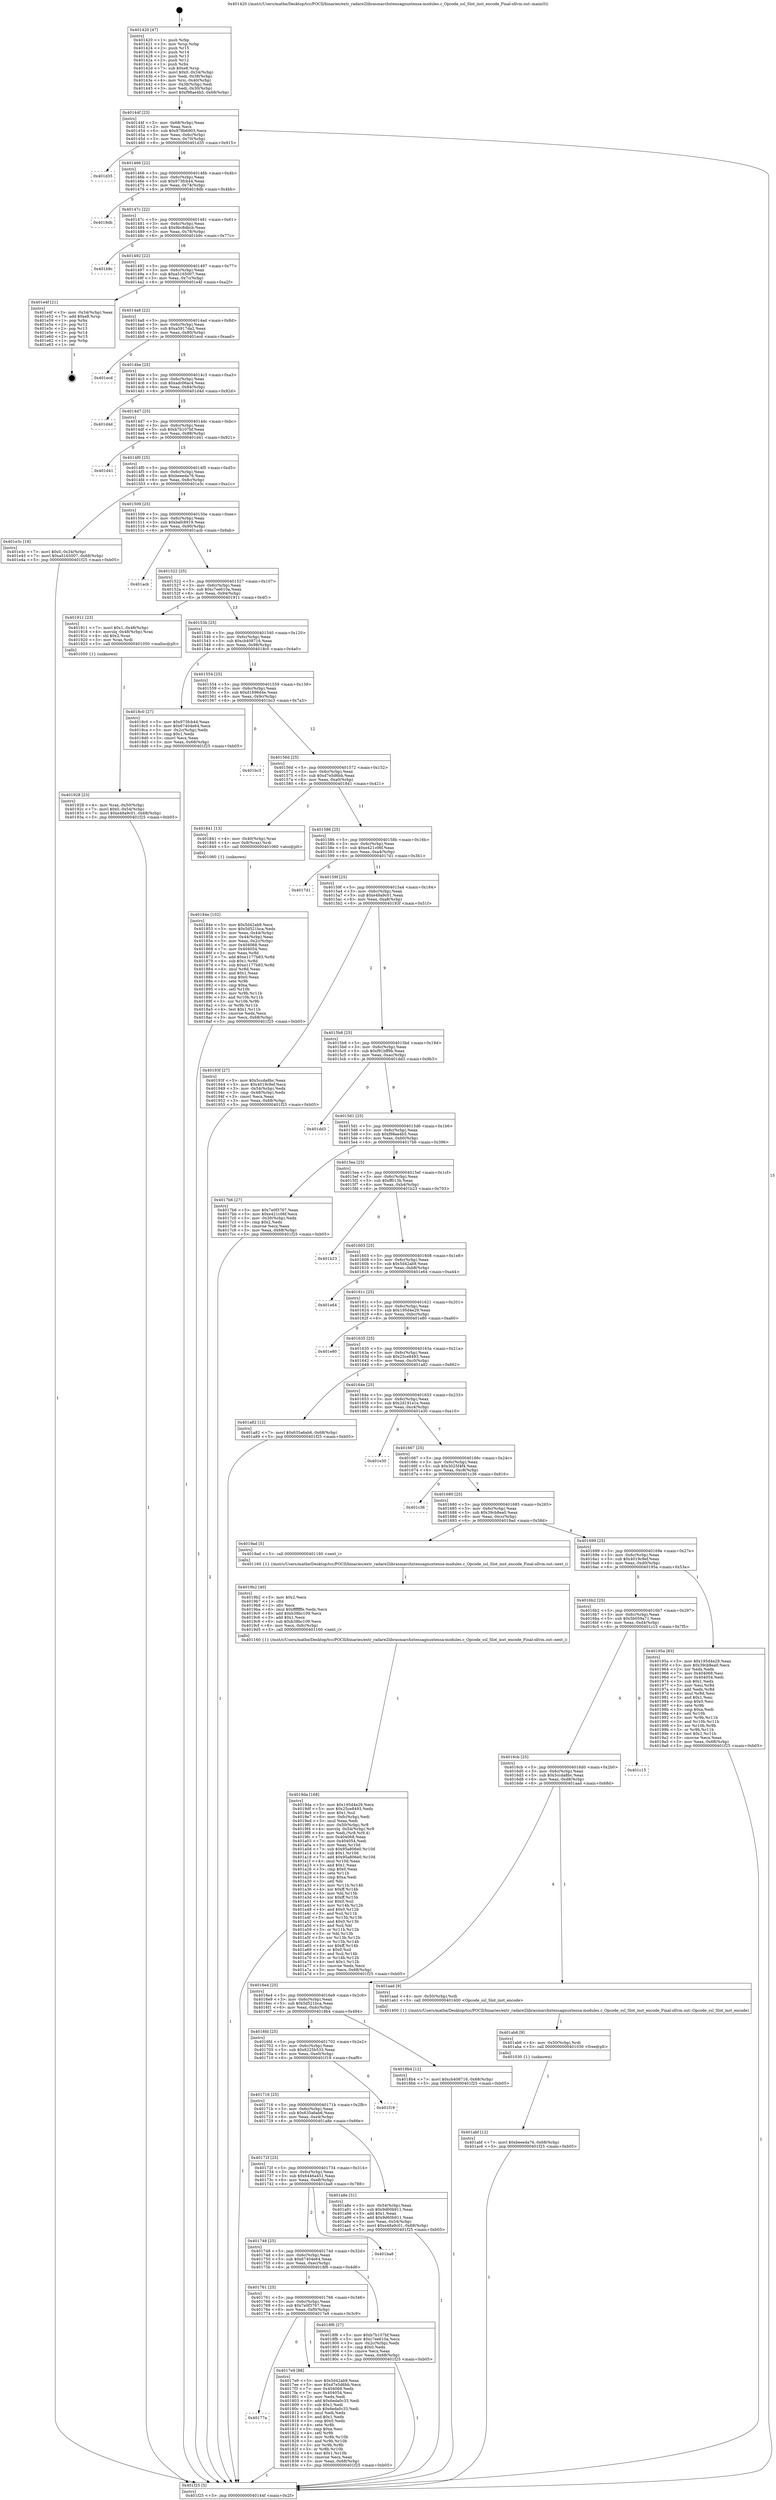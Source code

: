 digraph "0x401420" {
  label = "0x401420 (/mnt/c/Users/mathe/Desktop/tcc/POCII/binaries/extr_radare2librasmarchxtensagnuxtensa-modules.c_Opcode_ssl_Slot_inst_encode_Final-ollvm.out::main(0))"
  labelloc = "t"
  node[shape=record]

  Entry [label="",width=0.3,height=0.3,shape=circle,fillcolor=black,style=filled]
  "0x40144f" [label="{
     0x40144f [23]\l
     | [instrs]\l
     &nbsp;&nbsp;0x40144f \<+3\>: mov -0x68(%rbp),%eax\l
     &nbsp;&nbsp;0x401452 \<+2\>: mov %eax,%ecx\l
     &nbsp;&nbsp;0x401454 \<+6\>: sub $0x878b6903,%ecx\l
     &nbsp;&nbsp;0x40145a \<+3\>: mov %eax,-0x6c(%rbp)\l
     &nbsp;&nbsp;0x40145d \<+3\>: mov %ecx,-0x70(%rbp)\l
     &nbsp;&nbsp;0x401460 \<+6\>: je 0000000000401d35 \<main+0x915\>\l
  }"]
  "0x401d35" [label="{
     0x401d35\l
  }", style=dashed]
  "0x401466" [label="{
     0x401466 [22]\l
     | [instrs]\l
     &nbsp;&nbsp;0x401466 \<+5\>: jmp 000000000040146b \<main+0x4b\>\l
     &nbsp;&nbsp;0x40146b \<+3\>: mov -0x6c(%rbp),%eax\l
     &nbsp;&nbsp;0x40146e \<+5\>: sub $0x973fcb44,%eax\l
     &nbsp;&nbsp;0x401473 \<+3\>: mov %eax,-0x74(%rbp)\l
     &nbsp;&nbsp;0x401476 \<+6\>: je 00000000004018db \<main+0x4bb\>\l
  }"]
  Exit [label="",width=0.3,height=0.3,shape=circle,fillcolor=black,style=filled,peripheries=2]
  "0x4018db" [label="{
     0x4018db\l
  }", style=dashed]
  "0x40147c" [label="{
     0x40147c [22]\l
     | [instrs]\l
     &nbsp;&nbsp;0x40147c \<+5\>: jmp 0000000000401481 \<main+0x61\>\l
     &nbsp;&nbsp;0x401481 \<+3\>: mov -0x6c(%rbp),%eax\l
     &nbsp;&nbsp;0x401484 \<+5\>: sub $0x9bc8dbcb,%eax\l
     &nbsp;&nbsp;0x401489 \<+3\>: mov %eax,-0x78(%rbp)\l
     &nbsp;&nbsp;0x40148c \<+6\>: je 0000000000401b9c \<main+0x77c\>\l
  }"]
  "0x401abf" [label="{
     0x401abf [12]\l
     | [instrs]\l
     &nbsp;&nbsp;0x401abf \<+7\>: movl $0xbeeeda76,-0x68(%rbp)\l
     &nbsp;&nbsp;0x401ac6 \<+5\>: jmp 0000000000401f25 \<main+0xb05\>\l
  }"]
  "0x401b9c" [label="{
     0x401b9c\l
  }", style=dashed]
  "0x401492" [label="{
     0x401492 [22]\l
     | [instrs]\l
     &nbsp;&nbsp;0x401492 \<+5\>: jmp 0000000000401497 \<main+0x77\>\l
     &nbsp;&nbsp;0x401497 \<+3\>: mov -0x6c(%rbp),%eax\l
     &nbsp;&nbsp;0x40149a \<+5\>: sub $0xa5165007,%eax\l
     &nbsp;&nbsp;0x40149f \<+3\>: mov %eax,-0x7c(%rbp)\l
     &nbsp;&nbsp;0x4014a2 \<+6\>: je 0000000000401e4f \<main+0xa2f\>\l
  }"]
  "0x401ab6" [label="{
     0x401ab6 [9]\l
     | [instrs]\l
     &nbsp;&nbsp;0x401ab6 \<+4\>: mov -0x50(%rbp),%rdi\l
     &nbsp;&nbsp;0x401aba \<+5\>: call 0000000000401030 \<free@plt\>\l
     | [calls]\l
     &nbsp;&nbsp;0x401030 \{1\} (unknown)\l
  }"]
  "0x401e4f" [label="{
     0x401e4f [21]\l
     | [instrs]\l
     &nbsp;&nbsp;0x401e4f \<+3\>: mov -0x34(%rbp),%eax\l
     &nbsp;&nbsp;0x401e52 \<+7\>: add $0xe8,%rsp\l
     &nbsp;&nbsp;0x401e59 \<+1\>: pop %rbx\l
     &nbsp;&nbsp;0x401e5a \<+2\>: pop %r12\l
     &nbsp;&nbsp;0x401e5c \<+2\>: pop %r13\l
     &nbsp;&nbsp;0x401e5e \<+2\>: pop %r14\l
     &nbsp;&nbsp;0x401e60 \<+2\>: pop %r15\l
     &nbsp;&nbsp;0x401e62 \<+1\>: pop %rbp\l
     &nbsp;&nbsp;0x401e63 \<+1\>: ret\l
  }"]
  "0x4014a8" [label="{
     0x4014a8 [22]\l
     | [instrs]\l
     &nbsp;&nbsp;0x4014a8 \<+5\>: jmp 00000000004014ad \<main+0x8d\>\l
     &nbsp;&nbsp;0x4014ad \<+3\>: mov -0x6c(%rbp),%eax\l
     &nbsp;&nbsp;0x4014b0 \<+5\>: sub $0xa5917da2,%eax\l
     &nbsp;&nbsp;0x4014b5 \<+3\>: mov %eax,-0x80(%rbp)\l
     &nbsp;&nbsp;0x4014b8 \<+6\>: je 0000000000401ecd \<main+0xaad\>\l
  }"]
  "0x4019da" [label="{
     0x4019da [168]\l
     | [instrs]\l
     &nbsp;&nbsp;0x4019da \<+5\>: mov $0x195d4e29,%ecx\l
     &nbsp;&nbsp;0x4019df \<+5\>: mov $0x25ce8493,%edx\l
     &nbsp;&nbsp;0x4019e4 \<+3\>: mov $0x1,%sil\l
     &nbsp;&nbsp;0x4019e7 \<+6\>: mov -0xfc(%rbp),%edi\l
     &nbsp;&nbsp;0x4019ed \<+3\>: imul %eax,%edi\l
     &nbsp;&nbsp;0x4019f0 \<+4\>: mov -0x50(%rbp),%r8\l
     &nbsp;&nbsp;0x4019f4 \<+4\>: movslq -0x54(%rbp),%r9\l
     &nbsp;&nbsp;0x4019f8 \<+4\>: mov %edi,(%r8,%r9,4)\l
     &nbsp;&nbsp;0x4019fc \<+7\>: mov 0x404068,%eax\l
     &nbsp;&nbsp;0x401a03 \<+7\>: mov 0x404054,%edi\l
     &nbsp;&nbsp;0x401a0a \<+3\>: mov %eax,%r10d\l
     &nbsp;&nbsp;0x401a0d \<+7\>: sub $0x95a806e0,%r10d\l
     &nbsp;&nbsp;0x401a14 \<+4\>: sub $0x1,%r10d\l
     &nbsp;&nbsp;0x401a18 \<+7\>: add $0x95a806e0,%r10d\l
     &nbsp;&nbsp;0x401a1f \<+4\>: imul %r10d,%eax\l
     &nbsp;&nbsp;0x401a23 \<+3\>: and $0x1,%eax\l
     &nbsp;&nbsp;0x401a26 \<+3\>: cmp $0x0,%eax\l
     &nbsp;&nbsp;0x401a29 \<+4\>: sete %r11b\l
     &nbsp;&nbsp;0x401a2d \<+3\>: cmp $0xa,%edi\l
     &nbsp;&nbsp;0x401a30 \<+3\>: setl %bl\l
     &nbsp;&nbsp;0x401a33 \<+3\>: mov %r11b,%r14b\l
     &nbsp;&nbsp;0x401a36 \<+4\>: xor $0xff,%r14b\l
     &nbsp;&nbsp;0x401a3a \<+3\>: mov %bl,%r15b\l
     &nbsp;&nbsp;0x401a3d \<+4\>: xor $0xff,%r15b\l
     &nbsp;&nbsp;0x401a41 \<+4\>: xor $0x0,%sil\l
     &nbsp;&nbsp;0x401a45 \<+3\>: mov %r14b,%r12b\l
     &nbsp;&nbsp;0x401a48 \<+4\>: and $0x0,%r12b\l
     &nbsp;&nbsp;0x401a4c \<+3\>: and %sil,%r11b\l
     &nbsp;&nbsp;0x401a4f \<+3\>: mov %r15b,%r13b\l
     &nbsp;&nbsp;0x401a52 \<+4\>: and $0x0,%r13b\l
     &nbsp;&nbsp;0x401a56 \<+3\>: and %sil,%bl\l
     &nbsp;&nbsp;0x401a59 \<+3\>: or %r11b,%r12b\l
     &nbsp;&nbsp;0x401a5c \<+3\>: or %bl,%r13b\l
     &nbsp;&nbsp;0x401a5f \<+3\>: xor %r13b,%r12b\l
     &nbsp;&nbsp;0x401a62 \<+3\>: or %r15b,%r14b\l
     &nbsp;&nbsp;0x401a65 \<+4\>: xor $0xff,%r14b\l
     &nbsp;&nbsp;0x401a69 \<+4\>: or $0x0,%sil\l
     &nbsp;&nbsp;0x401a6d \<+3\>: and %sil,%r14b\l
     &nbsp;&nbsp;0x401a70 \<+3\>: or %r14b,%r12b\l
     &nbsp;&nbsp;0x401a73 \<+4\>: test $0x1,%r12b\l
     &nbsp;&nbsp;0x401a77 \<+3\>: cmovne %edx,%ecx\l
     &nbsp;&nbsp;0x401a7a \<+3\>: mov %ecx,-0x68(%rbp)\l
     &nbsp;&nbsp;0x401a7d \<+5\>: jmp 0000000000401f25 \<main+0xb05\>\l
  }"]
  "0x401ecd" [label="{
     0x401ecd\l
  }", style=dashed]
  "0x4014be" [label="{
     0x4014be [25]\l
     | [instrs]\l
     &nbsp;&nbsp;0x4014be \<+5\>: jmp 00000000004014c3 \<main+0xa3\>\l
     &nbsp;&nbsp;0x4014c3 \<+3\>: mov -0x6c(%rbp),%eax\l
     &nbsp;&nbsp;0x4014c6 \<+5\>: sub $0xadc06ac4,%eax\l
     &nbsp;&nbsp;0x4014cb \<+6\>: mov %eax,-0x84(%rbp)\l
     &nbsp;&nbsp;0x4014d1 \<+6\>: je 0000000000401d4d \<main+0x92d\>\l
  }"]
  "0x4019b2" [label="{
     0x4019b2 [40]\l
     | [instrs]\l
     &nbsp;&nbsp;0x4019b2 \<+5\>: mov $0x2,%ecx\l
     &nbsp;&nbsp;0x4019b7 \<+1\>: cltd\l
     &nbsp;&nbsp;0x4019b8 \<+2\>: idiv %ecx\l
     &nbsp;&nbsp;0x4019ba \<+6\>: imul $0xfffffffe,%edx,%ecx\l
     &nbsp;&nbsp;0x4019c0 \<+6\>: add $0xb38bc109,%ecx\l
     &nbsp;&nbsp;0x4019c6 \<+3\>: add $0x1,%ecx\l
     &nbsp;&nbsp;0x4019c9 \<+6\>: sub $0xb38bc109,%ecx\l
     &nbsp;&nbsp;0x4019cf \<+6\>: mov %ecx,-0xfc(%rbp)\l
     &nbsp;&nbsp;0x4019d5 \<+5\>: call 0000000000401160 \<next_i\>\l
     | [calls]\l
     &nbsp;&nbsp;0x401160 \{1\} (/mnt/c/Users/mathe/Desktop/tcc/POCII/binaries/extr_radare2librasmarchxtensagnuxtensa-modules.c_Opcode_ssl_Slot_inst_encode_Final-ollvm.out::next_i)\l
  }"]
  "0x401d4d" [label="{
     0x401d4d\l
  }", style=dashed]
  "0x4014d7" [label="{
     0x4014d7 [25]\l
     | [instrs]\l
     &nbsp;&nbsp;0x4014d7 \<+5\>: jmp 00000000004014dc \<main+0xbc\>\l
     &nbsp;&nbsp;0x4014dc \<+3\>: mov -0x6c(%rbp),%eax\l
     &nbsp;&nbsp;0x4014df \<+5\>: sub $0xb7b107bf,%eax\l
     &nbsp;&nbsp;0x4014e4 \<+6\>: mov %eax,-0x88(%rbp)\l
     &nbsp;&nbsp;0x4014ea \<+6\>: je 0000000000401d41 \<main+0x921\>\l
  }"]
  "0x401928" [label="{
     0x401928 [23]\l
     | [instrs]\l
     &nbsp;&nbsp;0x401928 \<+4\>: mov %rax,-0x50(%rbp)\l
     &nbsp;&nbsp;0x40192c \<+7\>: movl $0x0,-0x54(%rbp)\l
     &nbsp;&nbsp;0x401933 \<+7\>: movl $0xe48a9c01,-0x68(%rbp)\l
     &nbsp;&nbsp;0x40193a \<+5\>: jmp 0000000000401f25 \<main+0xb05\>\l
  }"]
  "0x401d41" [label="{
     0x401d41\l
  }", style=dashed]
  "0x4014f0" [label="{
     0x4014f0 [25]\l
     | [instrs]\l
     &nbsp;&nbsp;0x4014f0 \<+5\>: jmp 00000000004014f5 \<main+0xd5\>\l
     &nbsp;&nbsp;0x4014f5 \<+3\>: mov -0x6c(%rbp),%eax\l
     &nbsp;&nbsp;0x4014f8 \<+5\>: sub $0xbeeeda76,%eax\l
     &nbsp;&nbsp;0x4014fd \<+6\>: mov %eax,-0x8c(%rbp)\l
     &nbsp;&nbsp;0x401503 \<+6\>: je 0000000000401e3c \<main+0xa1c\>\l
  }"]
  "0x40184e" [label="{
     0x40184e [102]\l
     | [instrs]\l
     &nbsp;&nbsp;0x40184e \<+5\>: mov $0x5d42ab9,%ecx\l
     &nbsp;&nbsp;0x401853 \<+5\>: mov $0x5d521bca,%edx\l
     &nbsp;&nbsp;0x401858 \<+3\>: mov %eax,-0x44(%rbp)\l
     &nbsp;&nbsp;0x40185b \<+3\>: mov -0x44(%rbp),%eax\l
     &nbsp;&nbsp;0x40185e \<+3\>: mov %eax,-0x2c(%rbp)\l
     &nbsp;&nbsp;0x401861 \<+7\>: mov 0x404068,%eax\l
     &nbsp;&nbsp;0x401868 \<+7\>: mov 0x404054,%esi\l
     &nbsp;&nbsp;0x40186f \<+3\>: mov %eax,%r8d\l
     &nbsp;&nbsp;0x401872 \<+7\>: add $0xe1177b83,%r8d\l
     &nbsp;&nbsp;0x401879 \<+4\>: sub $0x1,%r8d\l
     &nbsp;&nbsp;0x40187d \<+7\>: sub $0xe1177b83,%r8d\l
     &nbsp;&nbsp;0x401884 \<+4\>: imul %r8d,%eax\l
     &nbsp;&nbsp;0x401888 \<+3\>: and $0x1,%eax\l
     &nbsp;&nbsp;0x40188b \<+3\>: cmp $0x0,%eax\l
     &nbsp;&nbsp;0x40188e \<+4\>: sete %r9b\l
     &nbsp;&nbsp;0x401892 \<+3\>: cmp $0xa,%esi\l
     &nbsp;&nbsp;0x401895 \<+4\>: setl %r10b\l
     &nbsp;&nbsp;0x401899 \<+3\>: mov %r9b,%r11b\l
     &nbsp;&nbsp;0x40189c \<+3\>: and %r10b,%r11b\l
     &nbsp;&nbsp;0x40189f \<+3\>: xor %r10b,%r9b\l
     &nbsp;&nbsp;0x4018a2 \<+3\>: or %r9b,%r11b\l
     &nbsp;&nbsp;0x4018a5 \<+4\>: test $0x1,%r11b\l
     &nbsp;&nbsp;0x4018a9 \<+3\>: cmovne %edx,%ecx\l
     &nbsp;&nbsp;0x4018ac \<+3\>: mov %ecx,-0x68(%rbp)\l
     &nbsp;&nbsp;0x4018af \<+5\>: jmp 0000000000401f25 \<main+0xb05\>\l
  }"]
  "0x401e3c" [label="{
     0x401e3c [19]\l
     | [instrs]\l
     &nbsp;&nbsp;0x401e3c \<+7\>: movl $0x0,-0x34(%rbp)\l
     &nbsp;&nbsp;0x401e43 \<+7\>: movl $0xa5165007,-0x68(%rbp)\l
     &nbsp;&nbsp;0x401e4a \<+5\>: jmp 0000000000401f25 \<main+0xb05\>\l
  }"]
  "0x401509" [label="{
     0x401509 [25]\l
     | [instrs]\l
     &nbsp;&nbsp;0x401509 \<+5\>: jmp 000000000040150e \<main+0xee\>\l
     &nbsp;&nbsp;0x40150e \<+3\>: mov -0x6c(%rbp),%eax\l
     &nbsp;&nbsp;0x401511 \<+5\>: sub $0xbefc8919,%eax\l
     &nbsp;&nbsp;0x401516 \<+6\>: mov %eax,-0x90(%rbp)\l
     &nbsp;&nbsp;0x40151c \<+6\>: je 0000000000401acb \<main+0x6ab\>\l
  }"]
  "0x40177a" [label="{
     0x40177a\l
  }", style=dashed]
  "0x401acb" [label="{
     0x401acb\l
  }", style=dashed]
  "0x401522" [label="{
     0x401522 [25]\l
     | [instrs]\l
     &nbsp;&nbsp;0x401522 \<+5\>: jmp 0000000000401527 \<main+0x107\>\l
     &nbsp;&nbsp;0x401527 \<+3\>: mov -0x6c(%rbp),%eax\l
     &nbsp;&nbsp;0x40152a \<+5\>: sub $0xc7ee610a,%eax\l
     &nbsp;&nbsp;0x40152f \<+6\>: mov %eax,-0x94(%rbp)\l
     &nbsp;&nbsp;0x401535 \<+6\>: je 0000000000401911 \<main+0x4f1\>\l
  }"]
  "0x4017e9" [label="{
     0x4017e9 [88]\l
     | [instrs]\l
     &nbsp;&nbsp;0x4017e9 \<+5\>: mov $0x5d42ab9,%eax\l
     &nbsp;&nbsp;0x4017ee \<+5\>: mov $0xd7e5d6bb,%ecx\l
     &nbsp;&nbsp;0x4017f3 \<+7\>: mov 0x404068,%edx\l
     &nbsp;&nbsp;0x4017fa \<+7\>: mov 0x404054,%esi\l
     &nbsp;&nbsp;0x401801 \<+2\>: mov %edx,%edi\l
     &nbsp;&nbsp;0x401803 \<+6\>: add $0x6eda0c33,%edi\l
     &nbsp;&nbsp;0x401809 \<+3\>: sub $0x1,%edi\l
     &nbsp;&nbsp;0x40180c \<+6\>: sub $0x6eda0c33,%edi\l
     &nbsp;&nbsp;0x401812 \<+3\>: imul %edi,%edx\l
     &nbsp;&nbsp;0x401815 \<+3\>: and $0x1,%edx\l
     &nbsp;&nbsp;0x401818 \<+3\>: cmp $0x0,%edx\l
     &nbsp;&nbsp;0x40181b \<+4\>: sete %r8b\l
     &nbsp;&nbsp;0x40181f \<+3\>: cmp $0xa,%esi\l
     &nbsp;&nbsp;0x401822 \<+4\>: setl %r9b\l
     &nbsp;&nbsp;0x401826 \<+3\>: mov %r8b,%r10b\l
     &nbsp;&nbsp;0x401829 \<+3\>: and %r9b,%r10b\l
     &nbsp;&nbsp;0x40182c \<+3\>: xor %r9b,%r8b\l
     &nbsp;&nbsp;0x40182f \<+3\>: or %r8b,%r10b\l
     &nbsp;&nbsp;0x401832 \<+4\>: test $0x1,%r10b\l
     &nbsp;&nbsp;0x401836 \<+3\>: cmovne %ecx,%eax\l
     &nbsp;&nbsp;0x401839 \<+3\>: mov %eax,-0x68(%rbp)\l
     &nbsp;&nbsp;0x40183c \<+5\>: jmp 0000000000401f25 \<main+0xb05\>\l
  }"]
  "0x401911" [label="{
     0x401911 [23]\l
     | [instrs]\l
     &nbsp;&nbsp;0x401911 \<+7\>: movl $0x1,-0x48(%rbp)\l
     &nbsp;&nbsp;0x401918 \<+4\>: movslq -0x48(%rbp),%rax\l
     &nbsp;&nbsp;0x40191c \<+4\>: shl $0x2,%rax\l
     &nbsp;&nbsp;0x401920 \<+3\>: mov %rax,%rdi\l
     &nbsp;&nbsp;0x401923 \<+5\>: call 0000000000401050 \<malloc@plt\>\l
     | [calls]\l
     &nbsp;&nbsp;0x401050 \{1\} (unknown)\l
  }"]
  "0x40153b" [label="{
     0x40153b [25]\l
     | [instrs]\l
     &nbsp;&nbsp;0x40153b \<+5\>: jmp 0000000000401540 \<main+0x120\>\l
     &nbsp;&nbsp;0x401540 \<+3\>: mov -0x6c(%rbp),%eax\l
     &nbsp;&nbsp;0x401543 \<+5\>: sub $0xcb408716,%eax\l
     &nbsp;&nbsp;0x401548 \<+6\>: mov %eax,-0x98(%rbp)\l
     &nbsp;&nbsp;0x40154e \<+6\>: je 00000000004018c0 \<main+0x4a0\>\l
  }"]
  "0x401761" [label="{
     0x401761 [25]\l
     | [instrs]\l
     &nbsp;&nbsp;0x401761 \<+5\>: jmp 0000000000401766 \<main+0x346\>\l
     &nbsp;&nbsp;0x401766 \<+3\>: mov -0x6c(%rbp),%eax\l
     &nbsp;&nbsp;0x401769 \<+5\>: sub $0x7e0f3767,%eax\l
     &nbsp;&nbsp;0x40176e \<+6\>: mov %eax,-0xf0(%rbp)\l
     &nbsp;&nbsp;0x401774 \<+6\>: je 00000000004017e9 \<main+0x3c9\>\l
  }"]
  "0x4018c0" [label="{
     0x4018c0 [27]\l
     | [instrs]\l
     &nbsp;&nbsp;0x4018c0 \<+5\>: mov $0x973fcb44,%eax\l
     &nbsp;&nbsp;0x4018c5 \<+5\>: mov $0x67404e64,%ecx\l
     &nbsp;&nbsp;0x4018ca \<+3\>: mov -0x2c(%rbp),%edx\l
     &nbsp;&nbsp;0x4018cd \<+3\>: cmp $0x1,%edx\l
     &nbsp;&nbsp;0x4018d0 \<+3\>: cmovl %ecx,%eax\l
     &nbsp;&nbsp;0x4018d3 \<+3\>: mov %eax,-0x68(%rbp)\l
     &nbsp;&nbsp;0x4018d6 \<+5\>: jmp 0000000000401f25 \<main+0xb05\>\l
  }"]
  "0x401554" [label="{
     0x401554 [25]\l
     | [instrs]\l
     &nbsp;&nbsp;0x401554 \<+5\>: jmp 0000000000401559 \<main+0x139\>\l
     &nbsp;&nbsp;0x401559 \<+3\>: mov -0x6c(%rbp),%eax\l
     &nbsp;&nbsp;0x40155c \<+5\>: sub $0xd1696d4e,%eax\l
     &nbsp;&nbsp;0x401561 \<+6\>: mov %eax,-0x9c(%rbp)\l
     &nbsp;&nbsp;0x401567 \<+6\>: je 0000000000401bc3 \<main+0x7a3\>\l
  }"]
  "0x4018f6" [label="{
     0x4018f6 [27]\l
     | [instrs]\l
     &nbsp;&nbsp;0x4018f6 \<+5\>: mov $0xb7b107bf,%eax\l
     &nbsp;&nbsp;0x4018fb \<+5\>: mov $0xc7ee610a,%ecx\l
     &nbsp;&nbsp;0x401900 \<+3\>: mov -0x2c(%rbp),%edx\l
     &nbsp;&nbsp;0x401903 \<+3\>: cmp $0x0,%edx\l
     &nbsp;&nbsp;0x401906 \<+3\>: cmove %ecx,%eax\l
     &nbsp;&nbsp;0x401909 \<+3\>: mov %eax,-0x68(%rbp)\l
     &nbsp;&nbsp;0x40190c \<+5\>: jmp 0000000000401f25 \<main+0xb05\>\l
  }"]
  "0x401bc3" [label="{
     0x401bc3\l
  }", style=dashed]
  "0x40156d" [label="{
     0x40156d [25]\l
     | [instrs]\l
     &nbsp;&nbsp;0x40156d \<+5\>: jmp 0000000000401572 \<main+0x152\>\l
     &nbsp;&nbsp;0x401572 \<+3\>: mov -0x6c(%rbp),%eax\l
     &nbsp;&nbsp;0x401575 \<+5\>: sub $0xd7e5d6bb,%eax\l
     &nbsp;&nbsp;0x40157a \<+6\>: mov %eax,-0xa0(%rbp)\l
     &nbsp;&nbsp;0x401580 \<+6\>: je 0000000000401841 \<main+0x421\>\l
  }"]
  "0x401748" [label="{
     0x401748 [25]\l
     | [instrs]\l
     &nbsp;&nbsp;0x401748 \<+5\>: jmp 000000000040174d \<main+0x32d\>\l
     &nbsp;&nbsp;0x40174d \<+3\>: mov -0x6c(%rbp),%eax\l
     &nbsp;&nbsp;0x401750 \<+5\>: sub $0x67404e64,%eax\l
     &nbsp;&nbsp;0x401755 \<+6\>: mov %eax,-0xec(%rbp)\l
     &nbsp;&nbsp;0x40175b \<+6\>: je 00000000004018f6 \<main+0x4d6\>\l
  }"]
  "0x401841" [label="{
     0x401841 [13]\l
     | [instrs]\l
     &nbsp;&nbsp;0x401841 \<+4\>: mov -0x40(%rbp),%rax\l
     &nbsp;&nbsp;0x401845 \<+4\>: mov 0x8(%rax),%rdi\l
     &nbsp;&nbsp;0x401849 \<+5\>: call 0000000000401060 \<atoi@plt\>\l
     | [calls]\l
     &nbsp;&nbsp;0x401060 \{1\} (unknown)\l
  }"]
  "0x401586" [label="{
     0x401586 [25]\l
     | [instrs]\l
     &nbsp;&nbsp;0x401586 \<+5\>: jmp 000000000040158b \<main+0x16b\>\l
     &nbsp;&nbsp;0x40158b \<+3\>: mov -0x6c(%rbp),%eax\l
     &nbsp;&nbsp;0x40158e \<+5\>: sub $0xe421c06f,%eax\l
     &nbsp;&nbsp;0x401593 \<+6\>: mov %eax,-0xa4(%rbp)\l
     &nbsp;&nbsp;0x401599 \<+6\>: je 00000000004017d1 \<main+0x3b1\>\l
  }"]
  "0x401ba8" [label="{
     0x401ba8\l
  }", style=dashed]
  "0x4017d1" [label="{
     0x4017d1\l
  }", style=dashed]
  "0x40159f" [label="{
     0x40159f [25]\l
     | [instrs]\l
     &nbsp;&nbsp;0x40159f \<+5\>: jmp 00000000004015a4 \<main+0x184\>\l
     &nbsp;&nbsp;0x4015a4 \<+3\>: mov -0x6c(%rbp),%eax\l
     &nbsp;&nbsp;0x4015a7 \<+5\>: sub $0xe48a9c01,%eax\l
     &nbsp;&nbsp;0x4015ac \<+6\>: mov %eax,-0xa8(%rbp)\l
     &nbsp;&nbsp;0x4015b2 \<+6\>: je 000000000040193f \<main+0x51f\>\l
  }"]
  "0x40172f" [label="{
     0x40172f [25]\l
     | [instrs]\l
     &nbsp;&nbsp;0x40172f \<+5\>: jmp 0000000000401734 \<main+0x314\>\l
     &nbsp;&nbsp;0x401734 \<+3\>: mov -0x6c(%rbp),%eax\l
     &nbsp;&nbsp;0x401737 \<+5\>: sub $0x6446a451,%eax\l
     &nbsp;&nbsp;0x40173c \<+6\>: mov %eax,-0xe8(%rbp)\l
     &nbsp;&nbsp;0x401742 \<+6\>: je 0000000000401ba8 \<main+0x788\>\l
  }"]
  "0x40193f" [label="{
     0x40193f [27]\l
     | [instrs]\l
     &nbsp;&nbsp;0x40193f \<+5\>: mov $0x5ccda8bc,%eax\l
     &nbsp;&nbsp;0x401944 \<+5\>: mov $0x4019c9ef,%ecx\l
     &nbsp;&nbsp;0x401949 \<+3\>: mov -0x54(%rbp),%edx\l
     &nbsp;&nbsp;0x40194c \<+3\>: cmp -0x48(%rbp),%edx\l
     &nbsp;&nbsp;0x40194f \<+3\>: cmovl %ecx,%eax\l
     &nbsp;&nbsp;0x401952 \<+3\>: mov %eax,-0x68(%rbp)\l
     &nbsp;&nbsp;0x401955 \<+5\>: jmp 0000000000401f25 \<main+0xb05\>\l
  }"]
  "0x4015b8" [label="{
     0x4015b8 [25]\l
     | [instrs]\l
     &nbsp;&nbsp;0x4015b8 \<+5\>: jmp 00000000004015bd \<main+0x19d\>\l
     &nbsp;&nbsp;0x4015bd \<+3\>: mov -0x6c(%rbp),%eax\l
     &nbsp;&nbsp;0x4015c0 \<+5\>: sub $0xf91bff9b,%eax\l
     &nbsp;&nbsp;0x4015c5 \<+6\>: mov %eax,-0xac(%rbp)\l
     &nbsp;&nbsp;0x4015cb \<+6\>: je 0000000000401dd3 \<main+0x9b3\>\l
  }"]
  "0x401a8e" [label="{
     0x401a8e [31]\l
     | [instrs]\l
     &nbsp;&nbsp;0x401a8e \<+3\>: mov -0x54(%rbp),%eax\l
     &nbsp;&nbsp;0x401a91 \<+5\>: sub $0x9d60b911,%eax\l
     &nbsp;&nbsp;0x401a96 \<+3\>: add $0x1,%eax\l
     &nbsp;&nbsp;0x401a99 \<+5\>: add $0x9d60b911,%eax\l
     &nbsp;&nbsp;0x401a9e \<+3\>: mov %eax,-0x54(%rbp)\l
     &nbsp;&nbsp;0x401aa1 \<+7\>: movl $0xe48a9c01,-0x68(%rbp)\l
     &nbsp;&nbsp;0x401aa8 \<+5\>: jmp 0000000000401f25 \<main+0xb05\>\l
  }"]
  "0x401dd3" [label="{
     0x401dd3\l
  }", style=dashed]
  "0x4015d1" [label="{
     0x4015d1 [25]\l
     | [instrs]\l
     &nbsp;&nbsp;0x4015d1 \<+5\>: jmp 00000000004015d6 \<main+0x1b6\>\l
     &nbsp;&nbsp;0x4015d6 \<+3\>: mov -0x6c(%rbp),%eax\l
     &nbsp;&nbsp;0x4015d9 \<+5\>: sub $0xf98ae4b5,%eax\l
     &nbsp;&nbsp;0x4015de \<+6\>: mov %eax,-0xb0(%rbp)\l
     &nbsp;&nbsp;0x4015e4 \<+6\>: je 00000000004017b6 \<main+0x396\>\l
  }"]
  "0x401716" [label="{
     0x401716 [25]\l
     | [instrs]\l
     &nbsp;&nbsp;0x401716 \<+5\>: jmp 000000000040171b \<main+0x2fb\>\l
     &nbsp;&nbsp;0x40171b \<+3\>: mov -0x6c(%rbp),%eax\l
     &nbsp;&nbsp;0x40171e \<+5\>: sub $0x635a6ab6,%eax\l
     &nbsp;&nbsp;0x401723 \<+6\>: mov %eax,-0xe4(%rbp)\l
     &nbsp;&nbsp;0x401729 \<+6\>: je 0000000000401a8e \<main+0x66e\>\l
  }"]
  "0x4017b6" [label="{
     0x4017b6 [27]\l
     | [instrs]\l
     &nbsp;&nbsp;0x4017b6 \<+5\>: mov $0x7e0f3767,%eax\l
     &nbsp;&nbsp;0x4017bb \<+5\>: mov $0xe421c06f,%ecx\l
     &nbsp;&nbsp;0x4017c0 \<+3\>: mov -0x30(%rbp),%edx\l
     &nbsp;&nbsp;0x4017c3 \<+3\>: cmp $0x2,%edx\l
     &nbsp;&nbsp;0x4017c6 \<+3\>: cmovne %ecx,%eax\l
     &nbsp;&nbsp;0x4017c9 \<+3\>: mov %eax,-0x68(%rbp)\l
     &nbsp;&nbsp;0x4017cc \<+5\>: jmp 0000000000401f25 \<main+0xb05\>\l
  }"]
  "0x4015ea" [label="{
     0x4015ea [25]\l
     | [instrs]\l
     &nbsp;&nbsp;0x4015ea \<+5\>: jmp 00000000004015ef \<main+0x1cf\>\l
     &nbsp;&nbsp;0x4015ef \<+3\>: mov -0x6c(%rbp),%eax\l
     &nbsp;&nbsp;0x4015f2 \<+5\>: sub $0xff013b,%eax\l
     &nbsp;&nbsp;0x4015f7 \<+6\>: mov %eax,-0xb4(%rbp)\l
     &nbsp;&nbsp;0x4015fd \<+6\>: je 0000000000401b23 \<main+0x703\>\l
  }"]
  "0x401f25" [label="{
     0x401f25 [5]\l
     | [instrs]\l
     &nbsp;&nbsp;0x401f25 \<+5\>: jmp 000000000040144f \<main+0x2f\>\l
  }"]
  "0x401420" [label="{
     0x401420 [47]\l
     | [instrs]\l
     &nbsp;&nbsp;0x401420 \<+1\>: push %rbp\l
     &nbsp;&nbsp;0x401421 \<+3\>: mov %rsp,%rbp\l
     &nbsp;&nbsp;0x401424 \<+2\>: push %r15\l
     &nbsp;&nbsp;0x401426 \<+2\>: push %r14\l
     &nbsp;&nbsp;0x401428 \<+2\>: push %r13\l
     &nbsp;&nbsp;0x40142a \<+2\>: push %r12\l
     &nbsp;&nbsp;0x40142c \<+1\>: push %rbx\l
     &nbsp;&nbsp;0x40142d \<+7\>: sub $0xe8,%rsp\l
     &nbsp;&nbsp;0x401434 \<+7\>: movl $0x0,-0x34(%rbp)\l
     &nbsp;&nbsp;0x40143b \<+3\>: mov %edi,-0x38(%rbp)\l
     &nbsp;&nbsp;0x40143e \<+4\>: mov %rsi,-0x40(%rbp)\l
     &nbsp;&nbsp;0x401442 \<+3\>: mov -0x38(%rbp),%edi\l
     &nbsp;&nbsp;0x401445 \<+3\>: mov %edi,-0x30(%rbp)\l
     &nbsp;&nbsp;0x401448 \<+7\>: movl $0xf98ae4b5,-0x68(%rbp)\l
  }"]
  "0x401f19" [label="{
     0x401f19\l
  }", style=dashed]
  "0x401b23" [label="{
     0x401b23\l
  }", style=dashed]
  "0x401603" [label="{
     0x401603 [25]\l
     | [instrs]\l
     &nbsp;&nbsp;0x401603 \<+5\>: jmp 0000000000401608 \<main+0x1e8\>\l
     &nbsp;&nbsp;0x401608 \<+3\>: mov -0x6c(%rbp),%eax\l
     &nbsp;&nbsp;0x40160b \<+5\>: sub $0x5d42ab9,%eax\l
     &nbsp;&nbsp;0x401610 \<+6\>: mov %eax,-0xb8(%rbp)\l
     &nbsp;&nbsp;0x401616 \<+6\>: je 0000000000401e64 \<main+0xa44\>\l
  }"]
  "0x4016fd" [label="{
     0x4016fd [25]\l
     | [instrs]\l
     &nbsp;&nbsp;0x4016fd \<+5\>: jmp 0000000000401702 \<main+0x2e2\>\l
     &nbsp;&nbsp;0x401702 \<+3\>: mov -0x6c(%rbp),%eax\l
     &nbsp;&nbsp;0x401705 \<+5\>: sub $0x6225b533,%eax\l
     &nbsp;&nbsp;0x40170a \<+6\>: mov %eax,-0xe0(%rbp)\l
     &nbsp;&nbsp;0x401710 \<+6\>: je 0000000000401f19 \<main+0xaf9\>\l
  }"]
  "0x401e64" [label="{
     0x401e64\l
  }", style=dashed]
  "0x40161c" [label="{
     0x40161c [25]\l
     | [instrs]\l
     &nbsp;&nbsp;0x40161c \<+5\>: jmp 0000000000401621 \<main+0x201\>\l
     &nbsp;&nbsp;0x401621 \<+3\>: mov -0x6c(%rbp),%eax\l
     &nbsp;&nbsp;0x401624 \<+5\>: sub $0x195d4e29,%eax\l
     &nbsp;&nbsp;0x401629 \<+6\>: mov %eax,-0xbc(%rbp)\l
     &nbsp;&nbsp;0x40162f \<+6\>: je 0000000000401e80 \<main+0xa60\>\l
  }"]
  "0x4018b4" [label="{
     0x4018b4 [12]\l
     | [instrs]\l
     &nbsp;&nbsp;0x4018b4 \<+7\>: movl $0xcb408716,-0x68(%rbp)\l
     &nbsp;&nbsp;0x4018bb \<+5\>: jmp 0000000000401f25 \<main+0xb05\>\l
  }"]
  "0x401e80" [label="{
     0x401e80\l
  }", style=dashed]
  "0x401635" [label="{
     0x401635 [25]\l
     | [instrs]\l
     &nbsp;&nbsp;0x401635 \<+5\>: jmp 000000000040163a \<main+0x21a\>\l
     &nbsp;&nbsp;0x40163a \<+3\>: mov -0x6c(%rbp),%eax\l
     &nbsp;&nbsp;0x40163d \<+5\>: sub $0x25ce8493,%eax\l
     &nbsp;&nbsp;0x401642 \<+6\>: mov %eax,-0xc0(%rbp)\l
     &nbsp;&nbsp;0x401648 \<+6\>: je 0000000000401a82 \<main+0x662\>\l
  }"]
  "0x4016e4" [label="{
     0x4016e4 [25]\l
     | [instrs]\l
     &nbsp;&nbsp;0x4016e4 \<+5\>: jmp 00000000004016e9 \<main+0x2c9\>\l
     &nbsp;&nbsp;0x4016e9 \<+3\>: mov -0x6c(%rbp),%eax\l
     &nbsp;&nbsp;0x4016ec \<+5\>: sub $0x5d521bca,%eax\l
     &nbsp;&nbsp;0x4016f1 \<+6\>: mov %eax,-0xdc(%rbp)\l
     &nbsp;&nbsp;0x4016f7 \<+6\>: je 00000000004018b4 \<main+0x494\>\l
  }"]
  "0x401a82" [label="{
     0x401a82 [12]\l
     | [instrs]\l
     &nbsp;&nbsp;0x401a82 \<+7\>: movl $0x635a6ab6,-0x68(%rbp)\l
     &nbsp;&nbsp;0x401a89 \<+5\>: jmp 0000000000401f25 \<main+0xb05\>\l
  }"]
  "0x40164e" [label="{
     0x40164e [25]\l
     | [instrs]\l
     &nbsp;&nbsp;0x40164e \<+5\>: jmp 0000000000401653 \<main+0x233\>\l
     &nbsp;&nbsp;0x401653 \<+3\>: mov -0x6c(%rbp),%eax\l
     &nbsp;&nbsp;0x401656 \<+5\>: sub $0x2d191e1e,%eax\l
     &nbsp;&nbsp;0x40165b \<+6\>: mov %eax,-0xc4(%rbp)\l
     &nbsp;&nbsp;0x401661 \<+6\>: je 0000000000401e30 \<main+0xa10\>\l
  }"]
  "0x401aad" [label="{
     0x401aad [9]\l
     | [instrs]\l
     &nbsp;&nbsp;0x401aad \<+4\>: mov -0x50(%rbp),%rdi\l
     &nbsp;&nbsp;0x401ab1 \<+5\>: call 0000000000401400 \<Opcode_ssl_Slot_inst_encode\>\l
     | [calls]\l
     &nbsp;&nbsp;0x401400 \{1\} (/mnt/c/Users/mathe/Desktop/tcc/POCII/binaries/extr_radare2librasmarchxtensagnuxtensa-modules.c_Opcode_ssl_Slot_inst_encode_Final-ollvm.out::Opcode_ssl_Slot_inst_encode)\l
  }"]
  "0x401e30" [label="{
     0x401e30\l
  }", style=dashed]
  "0x401667" [label="{
     0x401667 [25]\l
     | [instrs]\l
     &nbsp;&nbsp;0x401667 \<+5\>: jmp 000000000040166c \<main+0x24c\>\l
     &nbsp;&nbsp;0x40166c \<+3\>: mov -0x6c(%rbp),%eax\l
     &nbsp;&nbsp;0x40166f \<+5\>: sub $0x3025f4f4,%eax\l
     &nbsp;&nbsp;0x401674 \<+6\>: mov %eax,-0xc8(%rbp)\l
     &nbsp;&nbsp;0x40167a \<+6\>: je 0000000000401c36 \<main+0x816\>\l
  }"]
  "0x4016cb" [label="{
     0x4016cb [25]\l
     | [instrs]\l
     &nbsp;&nbsp;0x4016cb \<+5\>: jmp 00000000004016d0 \<main+0x2b0\>\l
     &nbsp;&nbsp;0x4016d0 \<+3\>: mov -0x6c(%rbp),%eax\l
     &nbsp;&nbsp;0x4016d3 \<+5\>: sub $0x5ccda8bc,%eax\l
     &nbsp;&nbsp;0x4016d8 \<+6\>: mov %eax,-0xd8(%rbp)\l
     &nbsp;&nbsp;0x4016de \<+6\>: je 0000000000401aad \<main+0x68d\>\l
  }"]
  "0x401c36" [label="{
     0x401c36\l
  }", style=dashed]
  "0x401680" [label="{
     0x401680 [25]\l
     | [instrs]\l
     &nbsp;&nbsp;0x401680 \<+5\>: jmp 0000000000401685 \<main+0x265\>\l
     &nbsp;&nbsp;0x401685 \<+3\>: mov -0x6c(%rbp),%eax\l
     &nbsp;&nbsp;0x401688 \<+5\>: sub $0x39cb8ea0,%eax\l
     &nbsp;&nbsp;0x40168d \<+6\>: mov %eax,-0xcc(%rbp)\l
     &nbsp;&nbsp;0x401693 \<+6\>: je 00000000004019ad \<main+0x58d\>\l
  }"]
  "0x401c15" [label="{
     0x401c15\l
  }", style=dashed]
  "0x4019ad" [label="{
     0x4019ad [5]\l
     | [instrs]\l
     &nbsp;&nbsp;0x4019ad \<+5\>: call 0000000000401160 \<next_i\>\l
     | [calls]\l
     &nbsp;&nbsp;0x401160 \{1\} (/mnt/c/Users/mathe/Desktop/tcc/POCII/binaries/extr_radare2librasmarchxtensagnuxtensa-modules.c_Opcode_ssl_Slot_inst_encode_Final-ollvm.out::next_i)\l
  }"]
  "0x401699" [label="{
     0x401699 [25]\l
     | [instrs]\l
     &nbsp;&nbsp;0x401699 \<+5\>: jmp 000000000040169e \<main+0x27e\>\l
     &nbsp;&nbsp;0x40169e \<+3\>: mov -0x6c(%rbp),%eax\l
     &nbsp;&nbsp;0x4016a1 \<+5\>: sub $0x4019c9ef,%eax\l
     &nbsp;&nbsp;0x4016a6 \<+6\>: mov %eax,-0xd0(%rbp)\l
     &nbsp;&nbsp;0x4016ac \<+6\>: je 000000000040195a \<main+0x53a\>\l
  }"]
  "0x4016b2" [label="{
     0x4016b2 [25]\l
     | [instrs]\l
     &nbsp;&nbsp;0x4016b2 \<+5\>: jmp 00000000004016b7 \<main+0x297\>\l
     &nbsp;&nbsp;0x4016b7 \<+3\>: mov -0x6c(%rbp),%eax\l
     &nbsp;&nbsp;0x4016ba \<+5\>: sub $0x5b059a71,%eax\l
     &nbsp;&nbsp;0x4016bf \<+6\>: mov %eax,-0xd4(%rbp)\l
     &nbsp;&nbsp;0x4016c5 \<+6\>: je 0000000000401c15 \<main+0x7f5\>\l
  }"]
  "0x40195a" [label="{
     0x40195a [83]\l
     | [instrs]\l
     &nbsp;&nbsp;0x40195a \<+5\>: mov $0x195d4e29,%eax\l
     &nbsp;&nbsp;0x40195f \<+5\>: mov $0x39cb8ea0,%ecx\l
     &nbsp;&nbsp;0x401964 \<+2\>: xor %edx,%edx\l
     &nbsp;&nbsp;0x401966 \<+7\>: mov 0x404068,%esi\l
     &nbsp;&nbsp;0x40196d \<+7\>: mov 0x404054,%edi\l
     &nbsp;&nbsp;0x401974 \<+3\>: sub $0x1,%edx\l
     &nbsp;&nbsp;0x401977 \<+3\>: mov %esi,%r8d\l
     &nbsp;&nbsp;0x40197a \<+3\>: add %edx,%r8d\l
     &nbsp;&nbsp;0x40197d \<+4\>: imul %r8d,%esi\l
     &nbsp;&nbsp;0x401981 \<+3\>: and $0x1,%esi\l
     &nbsp;&nbsp;0x401984 \<+3\>: cmp $0x0,%esi\l
     &nbsp;&nbsp;0x401987 \<+4\>: sete %r9b\l
     &nbsp;&nbsp;0x40198b \<+3\>: cmp $0xa,%edi\l
     &nbsp;&nbsp;0x40198e \<+4\>: setl %r10b\l
     &nbsp;&nbsp;0x401992 \<+3\>: mov %r9b,%r11b\l
     &nbsp;&nbsp;0x401995 \<+3\>: and %r10b,%r11b\l
     &nbsp;&nbsp;0x401998 \<+3\>: xor %r10b,%r9b\l
     &nbsp;&nbsp;0x40199b \<+3\>: or %r9b,%r11b\l
     &nbsp;&nbsp;0x40199e \<+4\>: test $0x1,%r11b\l
     &nbsp;&nbsp;0x4019a2 \<+3\>: cmovne %ecx,%eax\l
     &nbsp;&nbsp;0x4019a5 \<+3\>: mov %eax,-0x68(%rbp)\l
     &nbsp;&nbsp;0x4019a8 \<+5\>: jmp 0000000000401f25 \<main+0xb05\>\l
  }"]
  Entry -> "0x401420" [label=" 1"]
  "0x40144f" -> "0x401d35" [label=" 0"]
  "0x40144f" -> "0x401466" [label=" 16"]
  "0x401e4f" -> Exit [label=" 1"]
  "0x401466" -> "0x4018db" [label=" 0"]
  "0x401466" -> "0x40147c" [label=" 16"]
  "0x401e3c" -> "0x401f25" [label=" 1"]
  "0x40147c" -> "0x401b9c" [label=" 0"]
  "0x40147c" -> "0x401492" [label=" 16"]
  "0x401abf" -> "0x401f25" [label=" 1"]
  "0x401492" -> "0x401e4f" [label=" 1"]
  "0x401492" -> "0x4014a8" [label=" 15"]
  "0x401ab6" -> "0x401abf" [label=" 1"]
  "0x4014a8" -> "0x401ecd" [label=" 0"]
  "0x4014a8" -> "0x4014be" [label=" 15"]
  "0x401aad" -> "0x401ab6" [label=" 1"]
  "0x4014be" -> "0x401d4d" [label=" 0"]
  "0x4014be" -> "0x4014d7" [label=" 15"]
  "0x401a8e" -> "0x401f25" [label=" 1"]
  "0x4014d7" -> "0x401d41" [label=" 0"]
  "0x4014d7" -> "0x4014f0" [label=" 15"]
  "0x401a82" -> "0x401f25" [label=" 1"]
  "0x4014f0" -> "0x401e3c" [label=" 1"]
  "0x4014f0" -> "0x401509" [label=" 14"]
  "0x4019da" -> "0x401f25" [label=" 1"]
  "0x401509" -> "0x401acb" [label=" 0"]
  "0x401509" -> "0x401522" [label=" 14"]
  "0x4019b2" -> "0x4019da" [label=" 1"]
  "0x401522" -> "0x401911" [label=" 1"]
  "0x401522" -> "0x40153b" [label=" 13"]
  "0x4019ad" -> "0x4019b2" [label=" 1"]
  "0x40153b" -> "0x4018c0" [label=" 1"]
  "0x40153b" -> "0x401554" [label=" 12"]
  "0x40193f" -> "0x401f25" [label=" 2"]
  "0x401554" -> "0x401bc3" [label=" 0"]
  "0x401554" -> "0x40156d" [label=" 12"]
  "0x401928" -> "0x401f25" [label=" 1"]
  "0x40156d" -> "0x401841" [label=" 1"]
  "0x40156d" -> "0x401586" [label=" 11"]
  "0x4018f6" -> "0x401f25" [label=" 1"]
  "0x401586" -> "0x4017d1" [label=" 0"]
  "0x401586" -> "0x40159f" [label=" 11"]
  "0x4018c0" -> "0x401f25" [label=" 1"]
  "0x40159f" -> "0x40193f" [label=" 2"]
  "0x40159f" -> "0x4015b8" [label=" 9"]
  "0x40184e" -> "0x401f25" [label=" 1"]
  "0x4015b8" -> "0x401dd3" [label=" 0"]
  "0x4015b8" -> "0x4015d1" [label=" 9"]
  "0x401841" -> "0x40184e" [label=" 1"]
  "0x4015d1" -> "0x4017b6" [label=" 1"]
  "0x4015d1" -> "0x4015ea" [label=" 8"]
  "0x4017b6" -> "0x401f25" [label=" 1"]
  "0x401420" -> "0x40144f" [label=" 1"]
  "0x401f25" -> "0x40144f" [label=" 15"]
  "0x401761" -> "0x40177a" [label=" 0"]
  "0x4015ea" -> "0x401b23" [label=" 0"]
  "0x4015ea" -> "0x401603" [label=" 8"]
  "0x401761" -> "0x4017e9" [label=" 1"]
  "0x401603" -> "0x401e64" [label=" 0"]
  "0x401603" -> "0x40161c" [label=" 8"]
  "0x401748" -> "0x401761" [label=" 1"]
  "0x40161c" -> "0x401e80" [label=" 0"]
  "0x40161c" -> "0x401635" [label=" 8"]
  "0x401748" -> "0x4018f6" [label=" 1"]
  "0x401635" -> "0x401a82" [label=" 1"]
  "0x401635" -> "0x40164e" [label=" 7"]
  "0x40172f" -> "0x401748" [label=" 2"]
  "0x40164e" -> "0x401e30" [label=" 0"]
  "0x40164e" -> "0x401667" [label=" 7"]
  "0x40172f" -> "0x401ba8" [label=" 0"]
  "0x401667" -> "0x401c36" [label=" 0"]
  "0x401667" -> "0x401680" [label=" 7"]
  "0x401716" -> "0x40172f" [label=" 2"]
  "0x401680" -> "0x4019ad" [label=" 1"]
  "0x401680" -> "0x401699" [label=" 6"]
  "0x401716" -> "0x401a8e" [label=" 1"]
  "0x401699" -> "0x40195a" [label=" 1"]
  "0x401699" -> "0x4016b2" [label=" 5"]
  "0x4017e9" -> "0x401f25" [label=" 1"]
  "0x4016b2" -> "0x401c15" [label=" 0"]
  "0x4016b2" -> "0x4016cb" [label=" 5"]
  "0x4018b4" -> "0x401f25" [label=" 1"]
  "0x4016cb" -> "0x401aad" [label=" 1"]
  "0x4016cb" -> "0x4016e4" [label=" 4"]
  "0x401911" -> "0x401928" [label=" 1"]
  "0x4016e4" -> "0x4018b4" [label=" 1"]
  "0x4016e4" -> "0x4016fd" [label=" 3"]
  "0x40195a" -> "0x401f25" [label=" 1"]
  "0x4016fd" -> "0x401f19" [label=" 0"]
  "0x4016fd" -> "0x401716" [label=" 3"]
}
